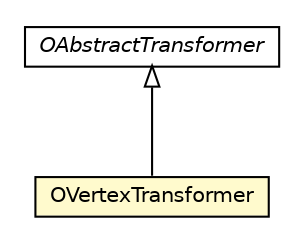 #!/usr/local/bin/dot
#
# Class diagram 
# Generated by UMLGraph version R5_6-24-gf6e263 (http://www.umlgraph.org/)
#

digraph G {
	edge [fontname="Helvetica",fontsize=10,labelfontname="Helvetica",labelfontsize=10];
	node [fontname="Helvetica",fontsize=10,shape=plaintext];
	nodesep=0.25;
	ranksep=0.5;
	// com.orientechnologies.orient.etl.transformer.OAbstractTransformer
	c4352891 [label=<<table title="com.orientechnologies.orient.etl.transformer.OAbstractTransformer" border="0" cellborder="1" cellspacing="0" cellpadding="2" port="p" href="./OAbstractTransformer.html">
		<tr><td><table border="0" cellspacing="0" cellpadding="1">
<tr><td align="center" balign="center"><font face="Helvetica-Oblique"> OAbstractTransformer </font></td></tr>
		</table></td></tr>
		</table>>, URL="./OAbstractTransformer.html", fontname="Helvetica", fontcolor="black", fontsize=10.0];
	// com.orientechnologies.orient.etl.transformer.OVertexTransformer
	c4352893 [label=<<table title="com.orientechnologies.orient.etl.transformer.OVertexTransformer" border="0" cellborder="1" cellspacing="0" cellpadding="2" port="p" bgcolor="lemonChiffon" href="./OVertexTransformer.html">
		<tr><td><table border="0" cellspacing="0" cellpadding="1">
<tr><td align="center" balign="center"> OVertexTransformer </td></tr>
		</table></td></tr>
		</table>>, URL="./OVertexTransformer.html", fontname="Helvetica", fontcolor="black", fontsize=10.0];
	//com.orientechnologies.orient.etl.transformer.OVertexTransformer extends com.orientechnologies.orient.etl.transformer.OAbstractTransformer
	c4352891:p -> c4352893:p [dir=back,arrowtail=empty];
}

